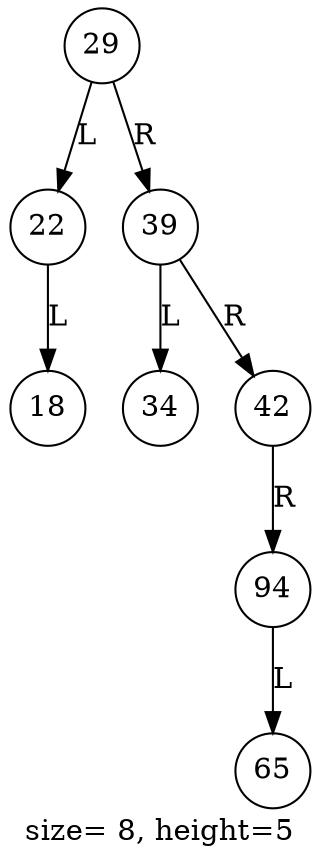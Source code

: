 digraph BST {
label="size= 8, height=5"
node [shape=circle; fixedsize=true];
29;
29 -> 22 [label="L"];
29 -> 39 [label="R"];
22;
22 -> 18 [label="L"];
18;
39;
39 -> 34 [label="L"];
39 -> 42 [label="R"];
34;
42;
42 -> 94 [label="R"];
94;
94 -> 65 [label="L"];
65;
}
